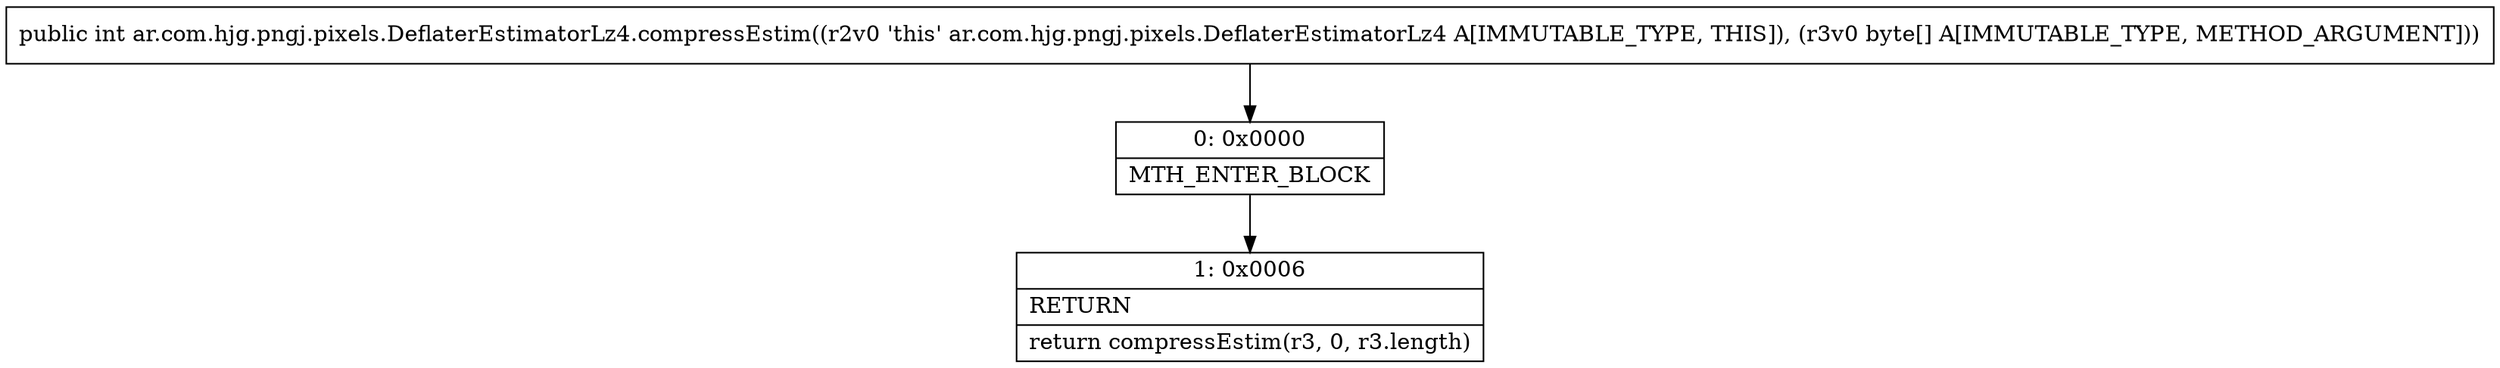 digraph "CFG forar.com.hjg.pngj.pixels.DeflaterEstimatorLz4.compressEstim([B)I" {
Node_0 [shape=record,label="{0\:\ 0x0000|MTH_ENTER_BLOCK\l}"];
Node_1 [shape=record,label="{1\:\ 0x0006|RETURN\l|return compressEstim(r3, 0, r3.length)\l}"];
MethodNode[shape=record,label="{public int ar.com.hjg.pngj.pixels.DeflaterEstimatorLz4.compressEstim((r2v0 'this' ar.com.hjg.pngj.pixels.DeflaterEstimatorLz4 A[IMMUTABLE_TYPE, THIS]), (r3v0 byte[] A[IMMUTABLE_TYPE, METHOD_ARGUMENT])) }"];
MethodNode -> Node_0;
Node_0 -> Node_1;
}

